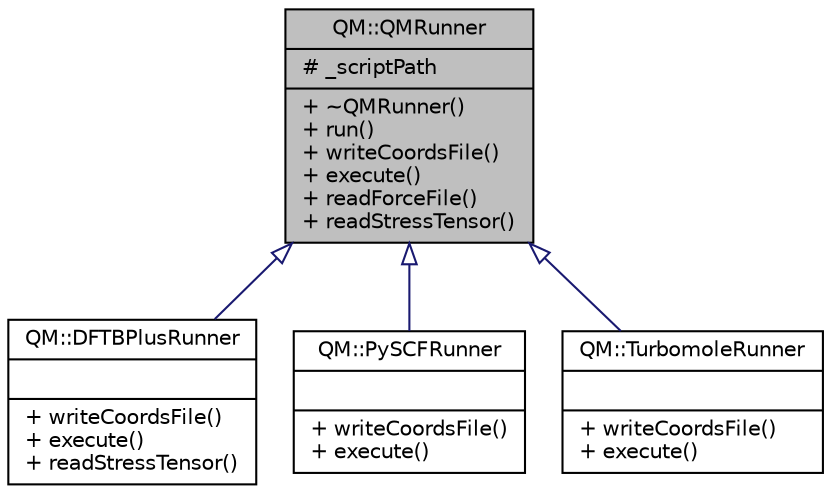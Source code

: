 digraph "QM::QMRunner"
{
 // LATEX_PDF_SIZE
  edge [fontname="Helvetica",fontsize="10",labelfontname="Helvetica",labelfontsize="10"];
  node [fontname="Helvetica",fontsize="10",shape=record];
  Node1 [label="{QM::QMRunner\n|# _scriptPath\l|+ ~QMRunner()\l+ run()\l+ writeCoordsFile()\l+ execute()\l+ readForceFile()\l+ readStressTensor()\l}",height=0.2,width=0.4,color="black", fillcolor="grey75", style="filled", fontcolor="black",tooltip="base class for different qm engines"];
  Node1 -> Node2 [dir="back",color="midnightblue",fontsize="10",style="solid",arrowtail="onormal",fontname="Helvetica"];
  Node2 [label="{QM::DFTBPlusRunner\n||+ writeCoordsFile()\l+ execute()\l+ readStressTensor()\l}",height=0.2,width=0.4,color="black", fillcolor="white", style="filled",URL="$classQM_1_1DFTBPlusRunner.html",tooltip="class for running DFTB+ inheriting from QMRunner"];
  Node1 -> Node3 [dir="back",color="midnightblue",fontsize="10",style="solid",arrowtail="onormal",fontname="Helvetica"];
  Node3 [label="{QM::PySCFRunner\n||+ writeCoordsFile()\l+ execute()\l}",height=0.2,width=0.4,color="black", fillcolor="white", style="filled",URL="$classQM_1_1PySCFRunner.html",tooltip="class for running PySCF inheriting from QMRunner"];
  Node1 -> Node4 [dir="back",color="midnightblue",fontsize="10",style="solid",arrowtail="onormal",fontname="Helvetica"];
  Node4 [label="{QM::TurbomoleRunner\n||+ writeCoordsFile()\l+ execute()\l}",height=0.2,width=0.4,color="black", fillcolor="white", style="filled",URL="$classQM_1_1TurbomoleRunner.html",tooltip="class for running DFTB+ inheriting from QMRunner"];
}
